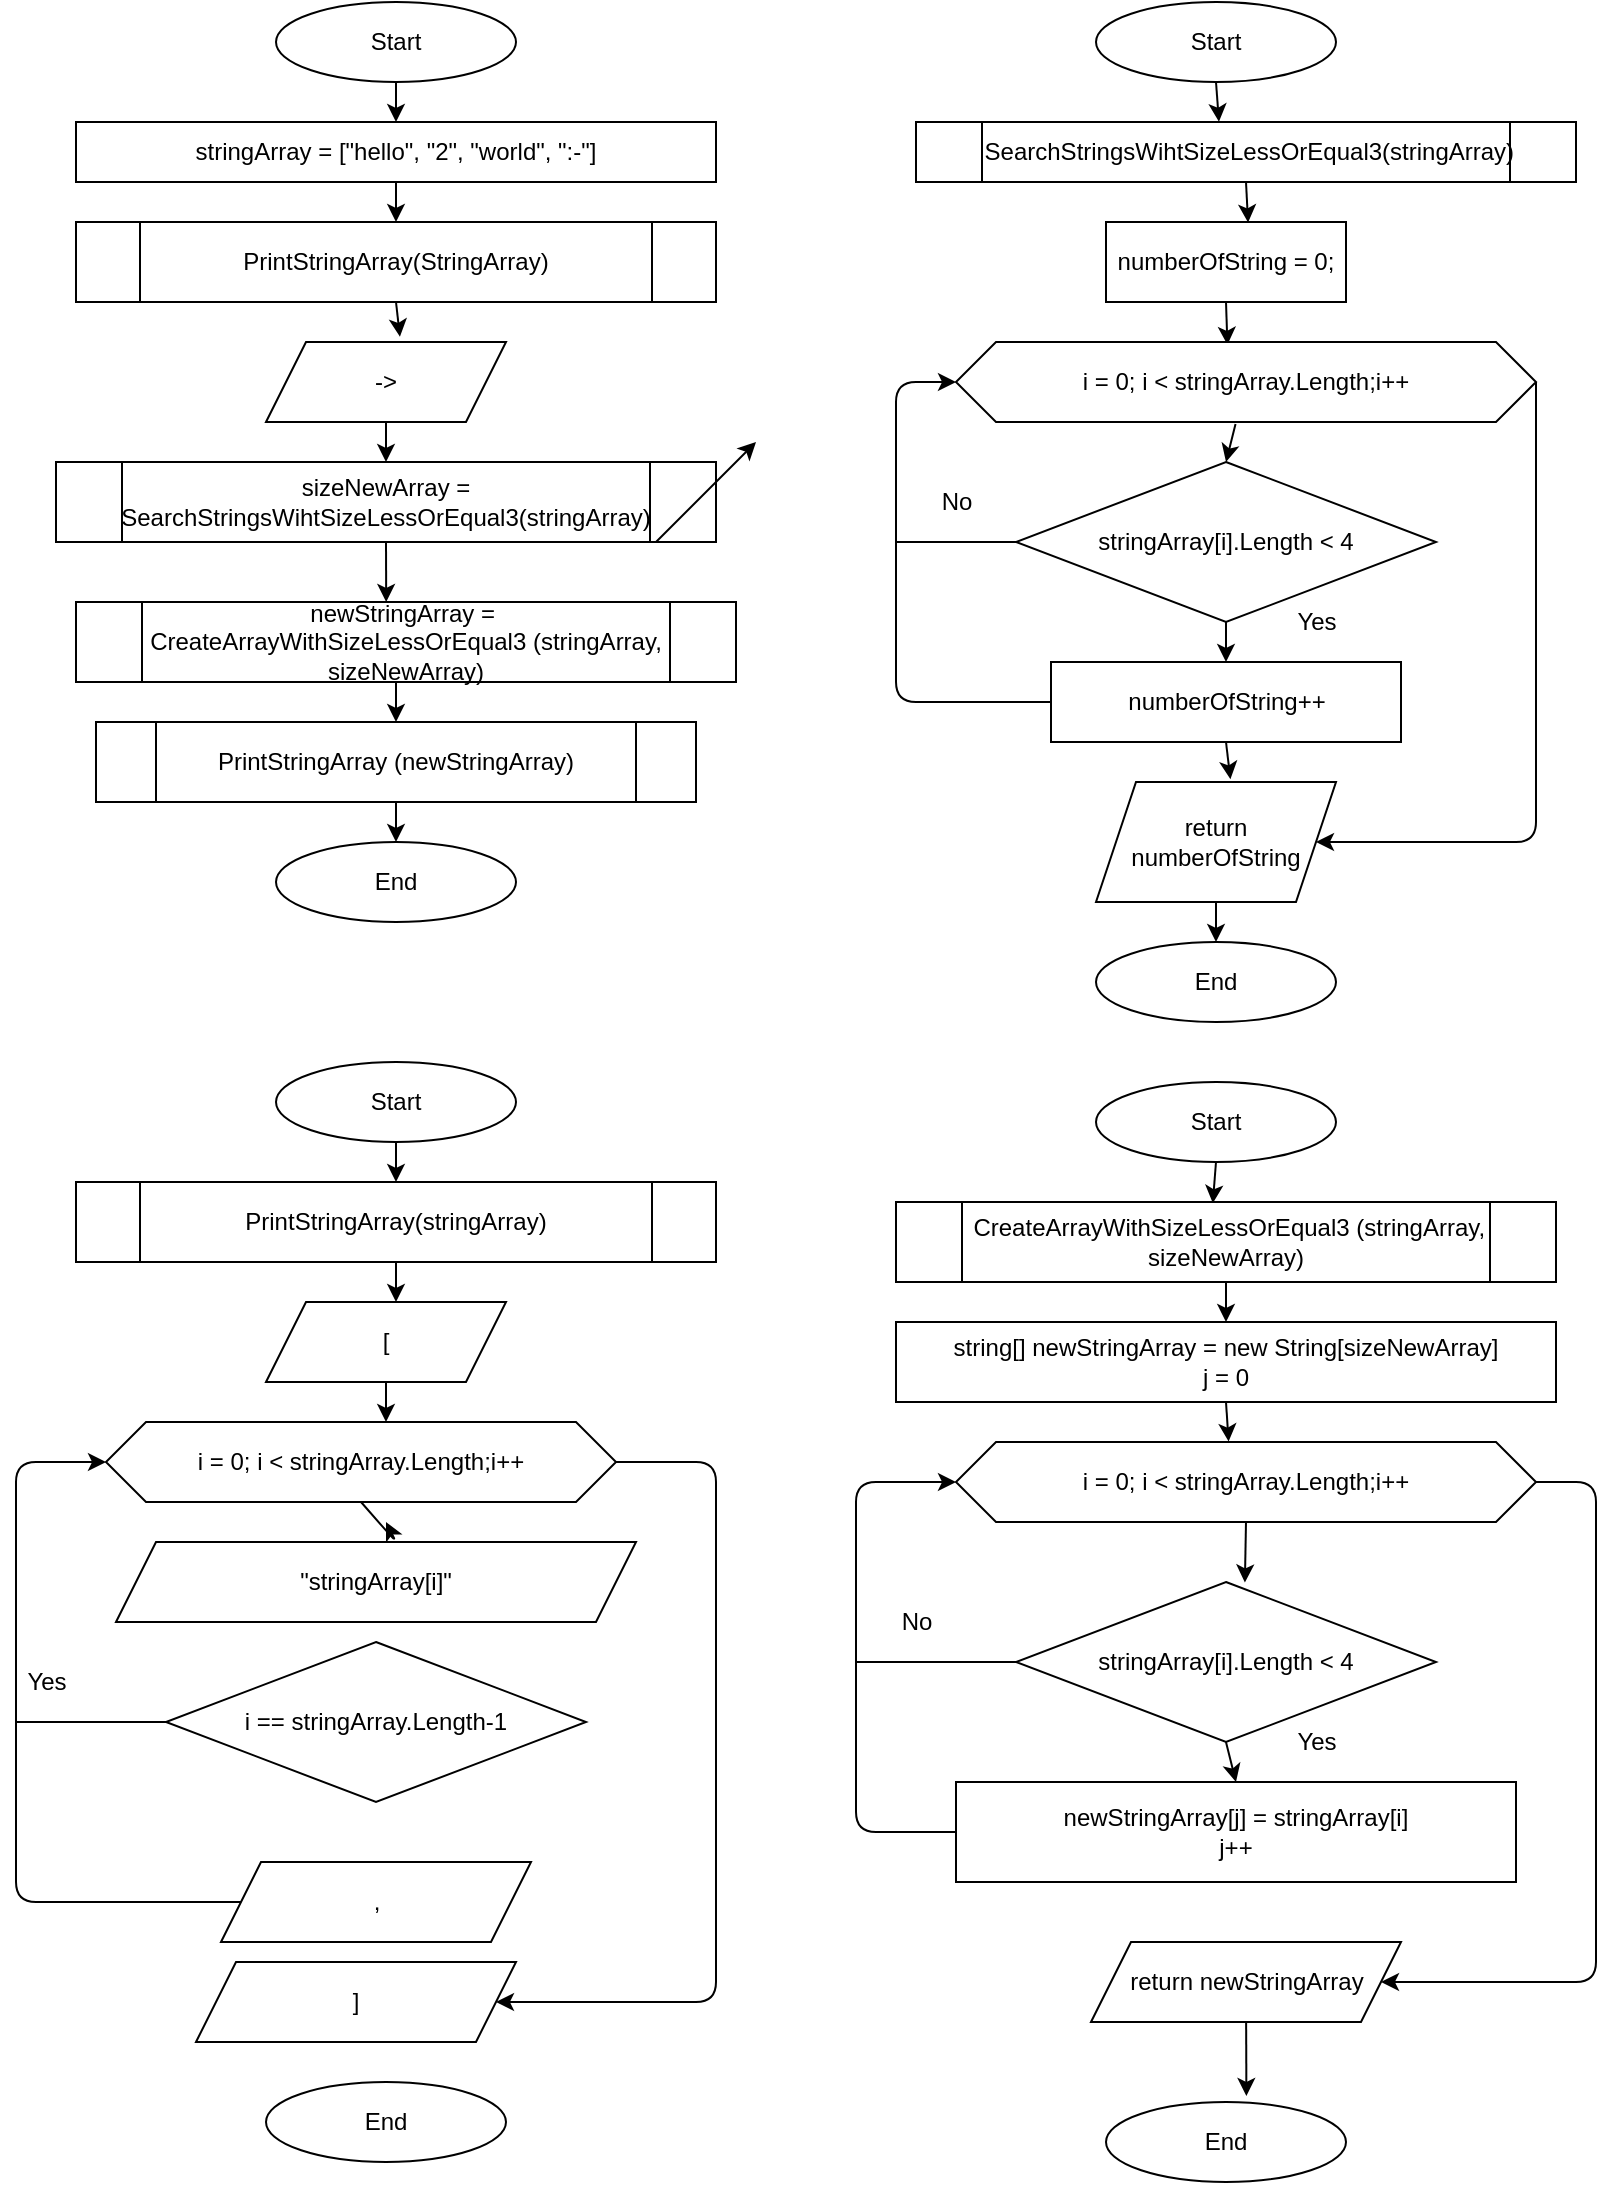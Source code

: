 <mxfile>
    <diagram id="nW4kKqAPJFSYdTreu6iu" name="Страница 1">
        <mxGraphModel dx="690" dy="575" grid="1" gridSize="10" guides="1" tooltips="1" connect="1" arrows="1" fold="1" page="1" pageScale="1" pageWidth="827" pageHeight="1169" math="0" shadow="0">
            <root>
                <mxCell id="0"/>
                <mxCell id="1" parent="0"/>
                <mxCell id="12" style="edgeStyle=none;html=1;exitX=0.5;exitY=1;exitDx=0;exitDy=0;entryX=0.5;entryY=0;entryDx=0;entryDy=0;" edge="1" parent="1" source="2" target="3">
                    <mxGeometry relative="1" as="geometry"/>
                </mxCell>
                <mxCell id="2" value="Start" style="ellipse;whiteSpace=wrap;html=1;" vertex="1" parent="1">
                    <mxGeometry x="140" y="30" width="120" height="40" as="geometry"/>
                </mxCell>
                <mxCell id="13" style="edgeStyle=none;html=1;exitX=0.5;exitY=1;exitDx=0;exitDy=0;entryX=0.5;entryY=0;entryDx=0;entryDy=0;" edge="1" parent="1" source="3" target="5">
                    <mxGeometry relative="1" as="geometry"/>
                </mxCell>
                <mxCell id="3" value="stringArray = [&quot;hello&quot;, &quot;2&quot;, &quot;world&quot;, &quot;:-&quot;]" style="shape=process;whiteSpace=wrap;html=1;backgroundOutline=1;size=0;" vertex="1" parent="1">
                    <mxGeometry x="40" y="90" width="320" height="30" as="geometry"/>
                </mxCell>
                <mxCell id="14" style="edgeStyle=none;html=1;exitX=0.5;exitY=1;exitDx=0;exitDy=0;entryX=0.558;entryY=-0.065;entryDx=0;entryDy=0;entryPerimeter=0;" edge="1" parent="1" source="5" target="6">
                    <mxGeometry relative="1" as="geometry"/>
                </mxCell>
                <mxCell id="5" value="PrintStringArray(StringArray)" style="shape=process;whiteSpace=wrap;html=1;backgroundOutline=1;" vertex="1" parent="1">
                    <mxGeometry x="40" y="140" width="320" height="40" as="geometry"/>
                </mxCell>
                <mxCell id="17" style="edgeStyle=none;html=1;exitX=0.5;exitY=1;exitDx=0;exitDy=0;entryX=0.5;entryY=0;entryDx=0;entryDy=0;" edge="1" parent="1" source="6" target="9">
                    <mxGeometry relative="1" as="geometry"/>
                </mxCell>
                <mxCell id="6" value="-&amp;gt;" style="shape=parallelogram;perimeter=parallelogramPerimeter;whiteSpace=wrap;html=1;fixedSize=1;" vertex="1" parent="1">
                    <mxGeometry x="135" y="200" width="120" height="40" as="geometry"/>
                </mxCell>
                <mxCell id="19" style="edgeStyle=none;html=1;exitX=0.5;exitY=1;exitDx=0;exitDy=0;entryX=0.5;entryY=0;entryDx=0;entryDy=0;" edge="1" parent="1" source="7" target="10">
                    <mxGeometry relative="1" as="geometry"/>
                </mxCell>
                <mxCell id="7" value="PrintStringArray (newStringArray)" style="shape=process;whiteSpace=wrap;html=1;backgroundOutline=1;" vertex="1" parent="1">
                    <mxGeometry x="50" y="390" width="300" height="40" as="geometry"/>
                </mxCell>
                <mxCell id="18" style="edgeStyle=none;html=1;entryX=0.5;entryY=0;entryDx=0;entryDy=0;" edge="1" parent="1" target="7">
                    <mxGeometry relative="1" as="geometry">
                        <mxPoint x="200" y="360" as="sourcePoint"/>
                        <mxPoint x="190" y="380" as="targetPoint"/>
                    </mxGeometry>
                </mxCell>
                <mxCell id="8" value="newStringArray =&amp;nbsp; CreateArrayWithSizeLessOrEqual3 (stringArray, sizeNewArray)" style="shape=process;whiteSpace=wrap;html=1;backgroundOutline=1;" vertex="1" parent="1">
                    <mxGeometry x="40" y="330" width="330" height="40" as="geometry"/>
                </mxCell>
                <mxCell id="16" style="edgeStyle=none;html=1;exitX=0.5;exitY=1;exitDx=0;exitDy=0;entryX=0.47;entryY=0;entryDx=0;entryDy=0;entryPerimeter=0;" edge="1" parent="1" source="9" target="8">
                    <mxGeometry relative="1" as="geometry"/>
                </mxCell>
                <mxCell id="9" value="sizeNewArray = SearchStringsWihtSizeLessOrEqual3(stringArray)" style="shape=process;whiteSpace=wrap;html=1;backgroundOutline=1;" vertex="1" parent="1">
                    <mxGeometry x="30" y="260" width="330" height="40" as="geometry"/>
                </mxCell>
                <mxCell id="10" value="End" style="ellipse;whiteSpace=wrap;html=1;" vertex="1" parent="1">
                    <mxGeometry x="140" y="450" width="120" height="40" as="geometry"/>
                </mxCell>
                <mxCell id="11" value="" style="endArrow=classic;html=1;" edge="1" parent="1">
                    <mxGeometry width="50" height="50" relative="1" as="geometry">
                        <mxPoint x="330" y="300" as="sourcePoint"/>
                        <mxPoint x="380" y="250" as="targetPoint"/>
                    </mxGeometry>
                </mxCell>
                <mxCell id="29" style="edgeStyle=none;html=1;exitX=0.5;exitY=1;exitDx=0;exitDy=0;entryX=0.459;entryY=-0.005;entryDx=0;entryDy=0;entryPerimeter=0;" edge="1" parent="1" source="20" target="21">
                    <mxGeometry relative="1" as="geometry"/>
                </mxCell>
                <mxCell id="20" value="Start" style="ellipse;whiteSpace=wrap;html=1;" vertex="1" parent="1">
                    <mxGeometry x="550" y="30" width="120" height="40" as="geometry"/>
                </mxCell>
                <mxCell id="35" style="edgeStyle=none;html=1;exitX=0.5;exitY=1;exitDx=0;exitDy=0;entryX=0.592;entryY=0.005;entryDx=0;entryDy=0;entryPerimeter=0;" edge="1" parent="1" source="21" target="22">
                    <mxGeometry relative="1" as="geometry"/>
                </mxCell>
                <mxCell id="21" value="&amp;nbsp;SearchStringsWihtSizeLessOrEqual3(stringArray)" style="shape=process;whiteSpace=wrap;html=1;backgroundOutline=1;" vertex="1" parent="1">
                    <mxGeometry x="460" y="90" width="330" height="30" as="geometry"/>
                </mxCell>
                <mxCell id="36" style="edgeStyle=none;html=1;exitX=0.5;exitY=1;exitDx=0;exitDy=0;entryX=0.468;entryY=0.035;entryDx=0;entryDy=0;entryPerimeter=0;" edge="1" parent="1" source="22" target="23">
                    <mxGeometry relative="1" as="geometry"/>
                </mxCell>
                <mxCell id="22" value="numberOfString = 0;" style="rounded=0;whiteSpace=wrap;html=1;" vertex="1" parent="1">
                    <mxGeometry x="555" y="140" width="120" height="40" as="geometry"/>
                </mxCell>
                <mxCell id="38" style="edgeStyle=none;html=1;exitX=0.482;exitY=1.025;exitDx=0;exitDy=0;entryX=0.5;entryY=0;entryDx=0;entryDy=0;exitPerimeter=0;" edge="1" parent="1" source="23" target="24">
                    <mxGeometry relative="1" as="geometry">
                        <Array as="points"/>
                    </mxGeometry>
                </mxCell>
                <mxCell id="23" value="i = 0; i &amp;lt; stringArray.Length;i++" style="shape=hexagon;perimeter=hexagonPerimeter2;whiteSpace=wrap;html=1;fixedSize=1;" vertex="1" parent="1">
                    <mxGeometry x="480" y="200" width="290" height="40" as="geometry"/>
                </mxCell>
                <mxCell id="39" style="edgeStyle=none;html=1;exitX=0.5;exitY=1;exitDx=0;exitDy=0;entryX=0.5;entryY=0;entryDx=0;entryDy=0;" edge="1" parent="1" source="24" target="25">
                    <mxGeometry relative="1" as="geometry"/>
                </mxCell>
                <mxCell id="24" value="stringArray[i].Length &amp;lt; 4" style="rhombus;whiteSpace=wrap;html=1;" vertex="1" parent="1">
                    <mxGeometry x="510" y="260" width="210" height="80" as="geometry"/>
                </mxCell>
                <mxCell id="40" style="edgeStyle=none;html=1;exitX=0.5;exitY=1;exitDx=0;exitDy=0;entryX=0.56;entryY=-0.023;entryDx=0;entryDy=0;entryPerimeter=0;" edge="1" parent="1" source="25" target="26">
                    <mxGeometry relative="1" as="geometry"/>
                </mxCell>
                <mxCell id="42" style="edgeStyle=none;html=1;exitX=0;exitY=0.5;exitDx=0;exitDy=0;entryX=0;entryY=0.5;entryDx=0;entryDy=0;" edge="1" parent="1" source="25" target="23">
                    <mxGeometry relative="1" as="geometry">
                        <mxPoint x="450" y="210" as="targetPoint"/>
                        <Array as="points">
                            <mxPoint x="450" y="380"/>
                            <mxPoint x="450" y="350"/>
                            <mxPoint x="450" y="300"/>
                            <mxPoint x="450" y="220"/>
                        </Array>
                    </mxGeometry>
                </mxCell>
                <mxCell id="25" value="numberOfString++" style="rounded=0;whiteSpace=wrap;html=1;" vertex="1" parent="1">
                    <mxGeometry x="527.5" y="360" width="175" height="40" as="geometry"/>
                </mxCell>
                <mxCell id="41" style="edgeStyle=none;html=1;exitX=0.5;exitY=1;exitDx=0;exitDy=0;entryX=0.5;entryY=0;entryDx=0;entryDy=0;" edge="1" parent="1" source="26" target="27">
                    <mxGeometry relative="1" as="geometry"/>
                </mxCell>
                <mxCell id="26" value="return numberOfString" style="shape=parallelogram;perimeter=parallelogramPerimeter;whiteSpace=wrap;html=1;fixedSize=1;" vertex="1" parent="1">
                    <mxGeometry x="550" y="420" width="120" height="60" as="geometry"/>
                </mxCell>
                <mxCell id="27" value="End" style="ellipse;whiteSpace=wrap;html=1;" vertex="1" parent="1">
                    <mxGeometry x="550" y="500" width="120" height="40" as="geometry"/>
                </mxCell>
                <mxCell id="28" value="" style="endArrow=classic;html=1;exitX=1;exitY=0.5;exitDx=0;exitDy=0;entryX=1;entryY=0.5;entryDx=0;entryDy=0;" edge="1" parent="1" source="23" target="26">
                    <mxGeometry width="50" height="50" relative="1" as="geometry">
                        <mxPoint x="702.5" y="390" as="sourcePoint"/>
                        <mxPoint x="770" y="460" as="targetPoint"/>
                        <Array as="points">
                            <mxPoint x="770" y="450"/>
                        </Array>
                    </mxGeometry>
                </mxCell>
                <mxCell id="43" value="" style="endArrow=none;html=1;entryX=0;entryY=0.5;entryDx=0;entryDy=0;" edge="1" parent="1" target="24">
                    <mxGeometry width="50" height="50" relative="1" as="geometry">
                        <mxPoint x="450" y="300" as="sourcePoint"/>
                        <mxPoint x="540" y="250" as="targetPoint"/>
                    </mxGeometry>
                </mxCell>
                <mxCell id="44" value="No" style="text;html=1;align=center;verticalAlign=middle;resizable=0;points=[];autosize=1;strokeColor=none;fillColor=none;" vertex="1" parent="1">
                    <mxGeometry x="465" y="270" width="30" height="20" as="geometry"/>
                </mxCell>
                <mxCell id="45" value="Yes" style="text;html=1;align=center;verticalAlign=middle;resizable=0;points=[];autosize=1;strokeColor=none;fillColor=none;" vertex="1" parent="1">
                    <mxGeometry x="645" y="330" width="30" height="20" as="geometry"/>
                </mxCell>
                <mxCell id="60" style="edgeStyle=none;html=1;exitX=0.5;exitY=1;exitDx=0;exitDy=0;entryX=0.48;entryY=0.015;entryDx=0;entryDy=0;entryPerimeter=0;" edge="1" parent="1" source="47" target="48">
                    <mxGeometry relative="1" as="geometry"/>
                </mxCell>
                <mxCell id="47" value="Start" style="ellipse;whiteSpace=wrap;html=1;" vertex="1" parent="1">
                    <mxGeometry x="550" y="570" width="120" height="40" as="geometry"/>
                </mxCell>
                <mxCell id="61" style="edgeStyle=none;html=1;exitX=0.5;exitY=1;exitDx=0;exitDy=0;entryX=0.5;entryY=0;entryDx=0;entryDy=0;" edge="1" parent="1" source="48" target="49">
                    <mxGeometry relative="1" as="geometry"/>
                </mxCell>
                <mxCell id="48" value="&amp;nbsp;CreateArrayWithSizeLessOrEqual3 (stringArray, sizeNewArray)" style="shape=process;whiteSpace=wrap;html=1;backgroundOutline=1;" vertex="1" parent="1">
                    <mxGeometry x="450" y="630" width="330" height="40" as="geometry"/>
                </mxCell>
                <mxCell id="62" style="edgeStyle=none;html=1;exitX=0.5;exitY=1;exitDx=0;exitDy=0;entryX=0.47;entryY=-0.005;entryDx=0;entryDy=0;entryPerimeter=0;" edge="1" parent="1" source="49" target="54">
                    <mxGeometry relative="1" as="geometry"/>
                </mxCell>
                <mxCell id="49" value="string[] newStringArray = new String[sizeNewArray]&lt;br&gt;j = 0" style="rounded=0;whiteSpace=wrap;html=1;" vertex="1" parent="1">
                    <mxGeometry x="450" y="690" width="330" height="40" as="geometry"/>
                </mxCell>
                <mxCell id="65" style="edgeStyle=none;html=1;exitX=0.5;exitY=1;exitDx=0;exitDy=0;entryX=0.545;entryY=0.003;entryDx=0;entryDy=0;entryPerimeter=0;" edge="1" parent="1" source="54" target="55">
                    <mxGeometry relative="1" as="geometry"/>
                </mxCell>
                <mxCell id="68" style="edgeStyle=none;html=1;entryX=1;entryY=0.5;entryDx=0;entryDy=0;exitX=1;exitY=0.5;exitDx=0;exitDy=0;" edge="1" parent="1" source="54" target="57">
                    <mxGeometry relative="1" as="geometry">
                        <mxPoint x="800" y="770" as="sourcePoint"/>
                        <Array as="points">
                            <mxPoint x="800" y="770"/>
                            <mxPoint x="800" y="1020"/>
                        </Array>
                    </mxGeometry>
                </mxCell>
                <mxCell id="54" value="i = 0; i &amp;lt; stringArray.Length;i++" style="shape=hexagon;perimeter=hexagonPerimeter2;whiteSpace=wrap;html=1;fixedSize=1;" vertex="1" parent="1">
                    <mxGeometry x="480" y="750" width="290" height="40" as="geometry"/>
                </mxCell>
                <mxCell id="66" style="edgeStyle=none;html=1;exitX=0.5;exitY=1;exitDx=0;exitDy=0;entryX=0.5;entryY=0;entryDx=0;entryDy=0;" edge="1" parent="1" source="55" target="56">
                    <mxGeometry relative="1" as="geometry"/>
                </mxCell>
                <mxCell id="55" value="stringArray[i].Length &amp;lt; 4" style="rhombus;whiteSpace=wrap;html=1;" vertex="1" parent="1">
                    <mxGeometry x="510" y="820" width="210" height="80" as="geometry"/>
                </mxCell>
                <mxCell id="56" value="newStringArray[j] = stringArray[i]&lt;br&gt;j++" style="rounded=0;whiteSpace=wrap;html=1;" vertex="1" parent="1">
                    <mxGeometry x="480" y="920" width="280" height="50" as="geometry"/>
                </mxCell>
                <mxCell id="67" style="edgeStyle=none;html=1;entryX=0.585;entryY=-0.075;entryDx=0;entryDy=0;entryPerimeter=0;" edge="1" parent="1" source="57" target="58">
                    <mxGeometry relative="1" as="geometry"/>
                </mxCell>
                <mxCell id="72" style="edgeStyle=none;html=1;exitX=0;exitY=0.5;exitDx=0;exitDy=0;entryX=0;entryY=0.5;entryDx=0;entryDy=0;" edge="1" parent="1" source="56" target="54">
                    <mxGeometry relative="1" as="geometry">
                        <Array as="points">
                            <mxPoint x="430" y="945"/>
                            <mxPoint x="430" y="770"/>
                        </Array>
                    </mxGeometry>
                </mxCell>
                <mxCell id="57" value="return newStringArray" style="shape=parallelogram;perimeter=parallelogramPerimeter;whiteSpace=wrap;html=1;fixedSize=1;" vertex="1" parent="1">
                    <mxGeometry x="547.5" y="1000" width="155" height="40" as="geometry"/>
                </mxCell>
                <mxCell id="58" value="End" style="ellipse;whiteSpace=wrap;html=1;" vertex="1" parent="1">
                    <mxGeometry x="555" y="1080" width="120" height="40" as="geometry"/>
                </mxCell>
                <mxCell id="69" value="Yes" style="text;html=1;align=center;verticalAlign=middle;resizable=0;points=[];autosize=1;strokeColor=none;fillColor=none;" vertex="1" parent="1">
                    <mxGeometry x="645" y="890" width="30" height="20" as="geometry"/>
                </mxCell>
                <mxCell id="76" value="" style="endArrow=none;html=1;" edge="1" parent="1">
                    <mxGeometry width="50" height="50" relative="1" as="geometry">
                        <mxPoint x="430" y="860" as="sourcePoint"/>
                        <mxPoint x="510" y="860" as="targetPoint"/>
                    </mxGeometry>
                </mxCell>
                <mxCell id="77" value="No" style="text;html=1;align=center;verticalAlign=middle;resizable=0;points=[];autosize=1;strokeColor=none;fillColor=none;" vertex="1" parent="1">
                    <mxGeometry x="445" y="830" width="30" height="20" as="geometry"/>
                </mxCell>
                <mxCell id="97" style="edgeStyle=none;html=1;exitX=0.5;exitY=1;exitDx=0;exitDy=0;entryX=0.5;entryY=0;entryDx=0;entryDy=0;" edge="1" parent="1" source="78" target="91">
                    <mxGeometry relative="1" as="geometry"/>
                </mxCell>
                <mxCell id="78" value="Start" style="ellipse;whiteSpace=wrap;html=1;" vertex="1" parent="1">
                    <mxGeometry x="140" y="560" width="120" height="40" as="geometry"/>
                </mxCell>
                <mxCell id="79" value="End" style="ellipse;whiteSpace=wrap;html=1;" vertex="1" parent="1">
                    <mxGeometry x="135" y="1070" width="120" height="40" as="geometry"/>
                </mxCell>
                <mxCell id="80" style="edgeStyle=none;html=1;exitX=0.5;exitY=1;exitDx=0;exitDy=0;" edge="1" source="82" parent="1">
                    <mxGeometry relative="1" as="geometry">
                        <mxPoint x="195" y="790" as="targetPoint"/>
                        <Array as="points">
                            <mxPoint x="200" y="800"/>
                        </Array>
                    </mxGeometry>
                </mxCell>
                <mxCell id="81" style="edgeStyle=none;html=1;entryX=1;entryY=0.5;entryDx=0;entryDy=0;exitX=1;exitY=0.5;exitDx=0;exitDy=0;" edge="1" source="82" target="95" parent="1">
                    <mxGeometry relative="1" as="geometry">
                        <mxPoint x="360" y="770" as="sourcePoint"/>
                        <Array as="points">
                            <mxPoint x="360" y="760"/>
                            <mxPoint x="360" y="1030"/>
                            <mxPoint x="280" y="1030"/>
                        </Array>
                    </mxGeometry>
                </mxCell>
                <mxCell id="82" value="i = 0; i &amp;lt; stringArray.Length;i++" style="shape=hexagon;perimeter=hexagonPerimeter2;whiteSpace=wrap;html=1;fixedSize=1;" vertex="1" parent="1">
                    <mxGeometry x="55" y="740" width="255" height="40" as="geometry"/>
                </mxCell>
                <mxCell id="84" value="i == stringArray.Length-1" style="rhombus;whiteSpace=wrap;html=1;" vertex="1" parent="1">
                    <mxGeometry x="85" y="850" width="210" height="80" as="geometry"/>
                </mxCell>
                <mxCell id="86" style="edgeStyle=none;html=1;entryX=0;entryY=0.5;entryDx=0;entryDy=0;exitX=0;exitY=0.5;exitDx=0;exitDy=0;" edge="1" source="87" target="82" parent="1">
                    <mxGeometry relative="1" as="geometry">
                        <mxPoint x="110" y="980" as="sourcePoint"/>
                        <Array as="points">
                            <mxPoint x="10" y="980"/>
                            <mxPoint x="10" y="890"/>
                            <mxPoint x="10" y="820"/>
                            <mxPoint x="10" y="760"/>
                        </Array>
                    </mxGeometry>
                </mxCell>
                <mxCell id="87" value="," style="shape=parallelogram;perimeter=parallelogramPerimeter;whiteSpace=wrap;html=1;fixedSize=1;" vertex="1" parent="1">
                    <mxGeometry x="112.5" y="960" width="155" height="40" as="geometry"/>
                </mxCell>
                <mxCell id="89" value="" style="endArrow=none;html=1;entryX=0;entryY=0.5;entryDx=0;entryDy=0;" edge="1" parent="1" target="84">
                    <mxGeometry width="50" height="50" relative="1" as="geometry">
                        <mxPoint x="10" y="890" as="sourcePoint"/>
                        <mxPoint x="80" y="890" as="targetPoint"/>
                        <Array as="points">
                            <mxPoint x="40" y="890"/>
                        </Array>
                    </mxGeometry>
                </mxCell>
                <mxCell id="90" value="Yes" style="text;html=1;align=center;verticalAlign=middle;resizable=0;points=[];autosize=1;strokeColor=none;fillColor=none;" vertex="1" parent="1">
                    <mxGeometry x="10" y="860" width="30" height="20" as="geometry"/>
                </mxCell>
                <mxCell id="91" value="PrintStringArray(stringArray)" style="shape=process;whiteSpace=wrap;html=1;backgroundOutline=1;" vertex="1" parent="1">
                    <mxGeometry x="40" y="620" width="320" height="40" as="geometry"/>
                </mxCell>
                <mxCell id="92" value="[" style="shape=parallelogram;perimeter=parallelogramPerimeter;whiteSpace=wrap;html=1;fixedSize=1;" vertex="1" parent="1">
                    <mxGeometry x="135" y="680" width="120" height="40" as="geometry"/>
                </mxCell>
                <mxCell id="94" value="&quot;stringArray[i]&quot;" style="shape=parallelogram;perimeter=parallelogramPerimeter;whiteSpace=wrap;html=1;fixedSize=1;" vertex="1" parent="1">
                    <mxGeometry x="60" y="800" width="260" height="40" as="geometry"/>
                </mxCell>
                <mxCell id="95" value="]" style="shape=parallelogram;perimeter=parallelogramPerimeter;whiteSpace=wrap;html=1;fixedSize=1;" vertex="1" parent="1">
                    <mxGeometry x="100" y="1010" width="160" height="40" as="geometry"/>
                </mxCell>
                <mxCell id="98" value="" style="endArrow=classic;html=1;exitX=0.5;exitY=1;exitDx=0;exitDy=0;" edge="1" parent="1" source="91">
                    <mxGeometry width="50" height="50" relative="1" as="geometry">
                        <mxPoint x="290" y="680" as="sourcePoint"/>
                        <mxPoint x="200" y="680" as="targetPoint"/>
                    </mxGeometry>
                </mxCell>
                <mxCell id="99" value="" style="endArrow=classic;html=1;exitX=0.5;exitY=1;exitDx=0;exitDy=0;" edge="1" parent="1" source="92">
                    <mxGeometry width="50" height="50" relative="1" as="geometry">
                        <mxPoint x="290" y="680" as="sourcePoint"/>
                        <mxPoint x="195" y="740" as="targetPoint"/>
                    </mxGeometry>
                </mxCell>
            </root>
        </mxGraphModel>
    </diagram>
</mxfile>